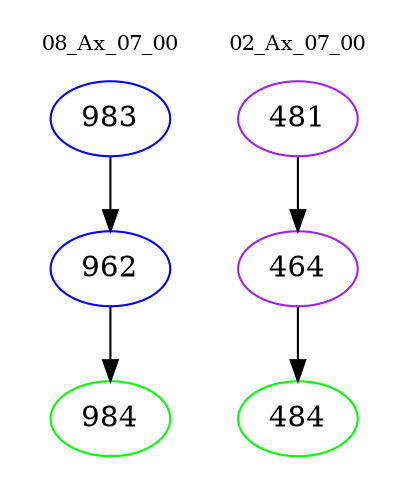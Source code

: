digraph{
subgraph cluster_0 {
color = white
label = "08_Ax_07_00";
fontsize=10;
T0_983 [label="983", color="blue"]
T0_983 -> T0_962 [color="black"]
T0_962 [label="962", color="blue"]
T0_962 -> T0_984 [color="black"]
T0_984 [label="984", color="green"]
}
subgraph cluster_1 {
color = white
label = "02_Ax_07_00";
fontsize=10;
T1_481 [label="481", color="purple"]
T1_481 -> T1_464 [color="black"]
T1_464 [label="464", color="purple"]
T1_464 -> T1_484 [color="black"]
T1_484 [label="484", color="green"]
}
}

